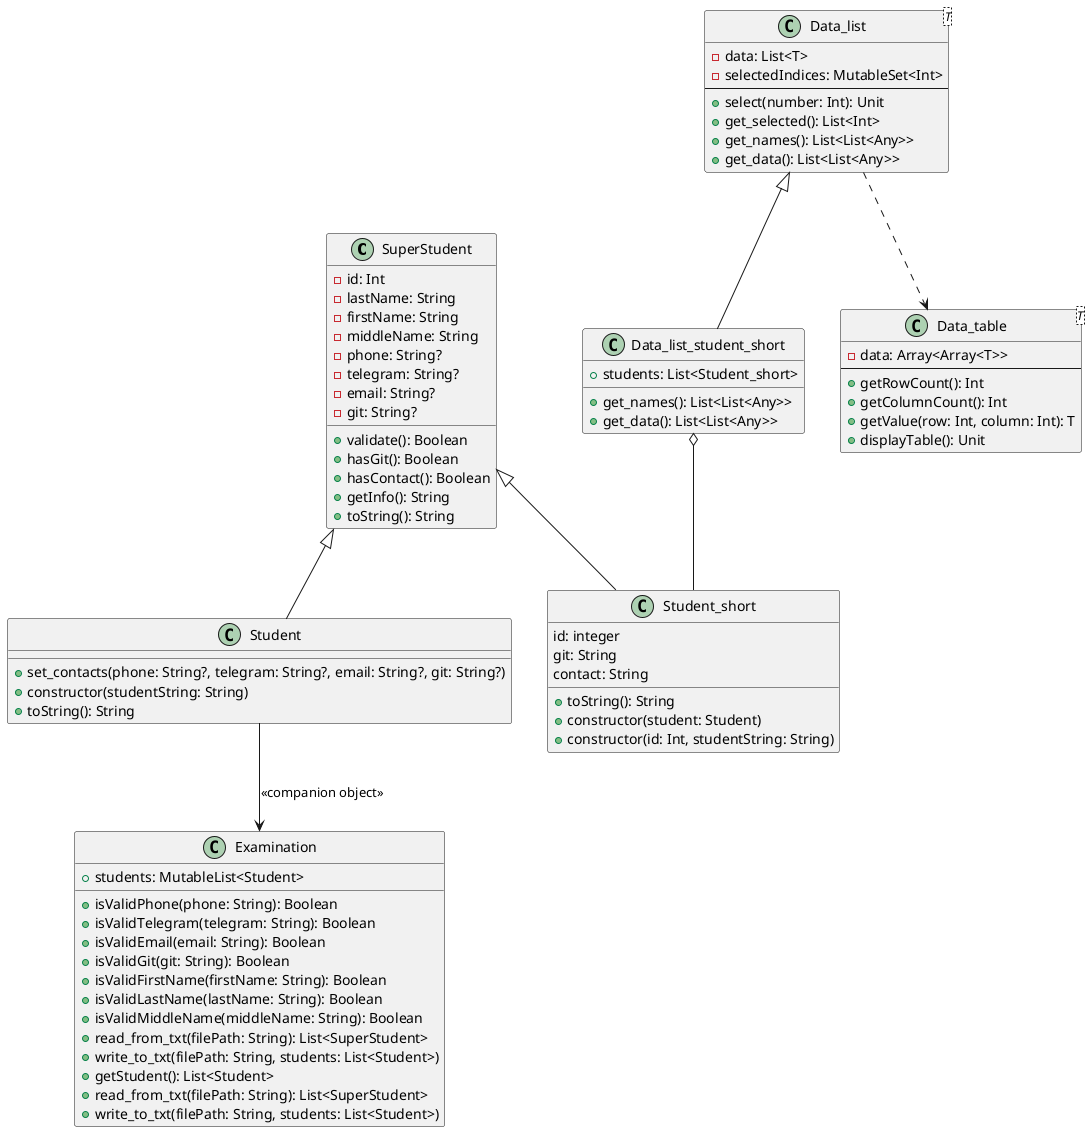 @startuml
class SuperStudent {
    - id: Int
    - lastName: String
    - firstName: String
    - middleName: String
    - phone: String?
    - telegram: String?
    - email: String?
    - git: String?

    + validate(): Boolean
    + hasGit(): Boolean
    + hasContact(): Boolean
    + getInfo(): String
    + toString(): String
}

class Student {
    + set_contacts(phone: String?, telegram: String?, email: String?, git: String?)
    + constructor(studentString: String)
    + toString(): String
}

class Student_short {
    id: integer
    git: String
    contact: String
    + toString(): String
    + constructor(student: Student)
    + constructor(id: Int, studentString: String)
}

class Data_list<T> {
    - data: List<T>
    - selectedIndices: MutableSet<Int>
--
    + select(number: Int): Unit
    + get_selected(): List<Int>
    + get_names(): List<List<Any>>
    + get_data(): List<List<Any>>
}

class Data_list_student_short {
    + students: List<Student_short>
    + get_names(): List<List<Any>>
    + get_data(): List<List<Any>>
}

class Data_table<T> {
    - data: Array<Array<T>>
--
    + getRowCount(): Int
    + getColumnCount(): Int
    + getValue(row: Int, column: Int): T
    + displayTable(): Unit
}

class Examination {
    + students: MutableList<Student>
    + isValidPhone(phone: String): Boolean
    + isValidTelegram(telegram: String): Boolean
    + isValidEmail(email: String): Boolean
    + isValidGit(git: String): Boolean
    + isValidFirstName(firstName: String): Boolean
    + isValidLastName(lastName: String): Boolean
    + isValidMiddleName(middleName: String): Boolean
    + read_from_txt(filePath: String): List<SuperStudent>
    + write_to_txt(filePath: String, students: List<Student>)
    + getStudent(): List<Student>
    + read_from_txt(filePath: String): List<SuperStudent>
    + write_to_txt(filePath: String, students: List<Student>)
}

Student -down-> Examination : <<companion object>>
SuperStudent <|-- Student
SuperStudent <|-- Student_short
Data_list ^-- Data_list_student_short
Data_list_student_short o--Student_short
Data_list ..>Data_table
@enduml